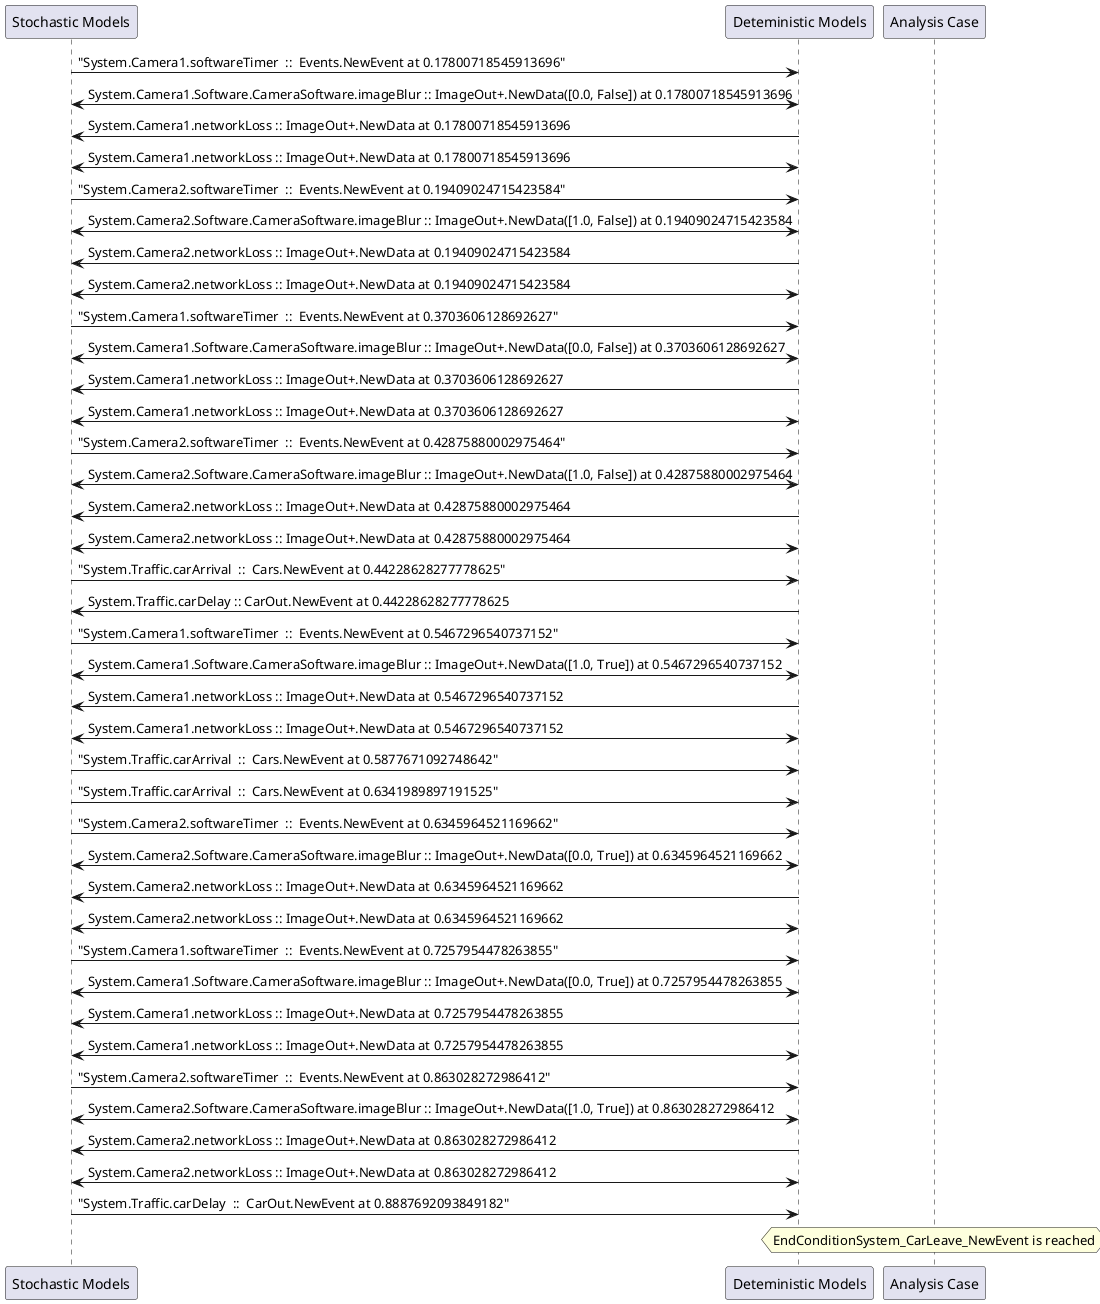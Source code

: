 
	@startuml
	participant "Stochastic Models" as stochmodel
	participant "Deteministic Models" as detmodel
	participant "Analysis Case" as analysis
	{10414_stop} stochmodel -> detmodel : "System.Camera1.softwareTimer  ::  Events.NewEvent at 0.17800718545913696"
detmodel <-> stochmodel : System.Camera1.Software.CameraSoftware.imageBlur :: ImageOut+.NewData([0.0, False]) at 0.17800718545913696
detmodel -> stochmodel : System.Camera1.networkLoss :: ImageOut+.NewData at 0.17800718545913696
detmodel <-> stochmodel : System.Camera1.networkLoss :: ImageOut+.NewData at 0.17800718545913696
{10429_stop} stochmodel -> detmodel : "System.Camera2.softwareTimer  ::  Events.NewEvent at 0.19409024715423584"
detmodel <-> stochmodel : System.Camera2.Software.CameraSoftware.imageBlur :: ImageOut+.NewData([1.0, False]) at 0.19409024715423584
detmodel -> stochmodel : System.Camera2.networkLoss :: ImageOut+.NewData at 0.19409024715423584
detmodel <-> stochmodel : System.Camera2.networkLoss :: ImageOut+.NewData at 0.19409024715423584
{10415_stop} stochmodel -> detmodel : "System.Camera1.softwareTimer  ::  Events.NewEvent at 0.3703606128692627"
detmodel <-> stochmodel : System.Camera1.Software.CameraSoftware.imageBlur :: ImageOut+.NewData([0.0, False]) at 0.3703606128692627
detmodel -> stochmodel : System.Camera1.networkLoss :: ImageOut+.NewData at 0.3703606128692627
detmodel <-> stochmodel : System.Camera1.networkLoss :: ImageOut+.NewData at 0.3703606128692627
{10430_stop} stochmodel -> detmodel : "System.Camera2.softwareTimer  ::  Events.NewEvent at 0.42875880002975464"
detmodel <-> stochmodel : System.Camera2.Software.CameraSoftware.imageBlur :: ImageOut+.NewData([1.0, False]) at 0.42875880002975464
detmodel -> stochmodel : System.Camera2.networkLoss :: ImageOut+.NewData at 0.42875880002975464
detmodel <-> stochmodel : System.Camera2.networkLoss :: ImageOut+.NewData at 0.42875880002975464
{10444_stop} stochmodel -> detmodel : "System.Traffic.carArrival  ::  Cars.NewEvent at 0.44228628277778625"
{10454_start} detmodel -> stochmodel : System.Traffic.carDelay :: CarOut.NewEvent at 0.44228628277778625
{10416_stop} stochmodel -> detmodel : "System.Camera1.softwareTimer  ::  Events.NewEvent at 0.5467296540737152"
detmodel <-> stochmodel : System.Camera1.Software.CameraSoftware.imageBlur :: ImageOut+.NewData([1.0, True]) at 0.5467296540737152
detmodel -> stochmodel : System.Camera1.networkLoss :: ImageOut+.NewData at 0.5467296540737152
detmodel <-> stochmodel : System.Camera1.networkLoss :: ImageOut+.NewData at 0.5467296540737152
{10445_stop} stochmodel -> detmodel : "System.Traffic.carArrival  ::  Cars.NewEvent at 0.5877671092748642"
{10446_stop} stochmodel -> detmodel : "System.Traffic.carArrival  ::  Cars.NewEvent at 0.6341989897191525"
{10431_stop} stochmodel -> detmodel : "System.Camera2.softwareTimer  ::  Events.NewEvent at 0.6345964521169662"
detmodel <-> stochmodel : System.Camera2.Software.CameraSoftware.imageBlur :: ImageOut+.NewData([0.0, True]) at 0.6345964521169662
detmodel -> stochmodel : System.Camera2.networkLoss :: ImageOut+.NewData at 0.6345964521169662
detmodel <-> stochmodel : System.Camera2.networkLoss :: ImageOut+.NewData at 0.6345964521169662
{10417_stop} stochmodel -> detmodel : "System.Camera1.softwareTimer  ::  Events.NewEvent at 0.7257954478263855"
detmodel <-> stochmodel : System.Camera1.Software.CameraSoftware.imageBlur :: ImageOut+.NewData([0.0, True]) at 0.7257954478263855
detmodel -> stochmodel : System.Camera1.networkLoss :: ImageOut+.NewData at 0.7257954478263855
detmodel <-> stochmodel : System.Camera1.networkLoss :: ImageOut+.NewData at 0.7257954478263855
{10432_stop} stochmodel -> detmodel : "System.Camera2.softwareTimer  ::  Events.NewEvent at 0.863028272986412"
detmodel <-> stochmodel : System.Camera2.Software.CameraSoftware.imageBlur :: ImageOut+.NewData([1.0, True]) at 0.863028272986412
detmodel -> stochmodel : System.Camera2.networkLoss :: ImageOut+.NewData at 0.863028272986412
detmodel <-> stochmodel : System.Camera2.networkLoss :: ImageOut+.NewData at 0.863028272986412
{10454_stop} stochmodel -> detmodel : "System.Traffic.carDelay  ::  CarOut.NewEvent at 0.8887692093849182"
{10454_start} <-> {10454_stop} : delay
hnote over analysis 
EndConditionSystem_CarLeave_NewEvent is reached
endnote
@enduml
